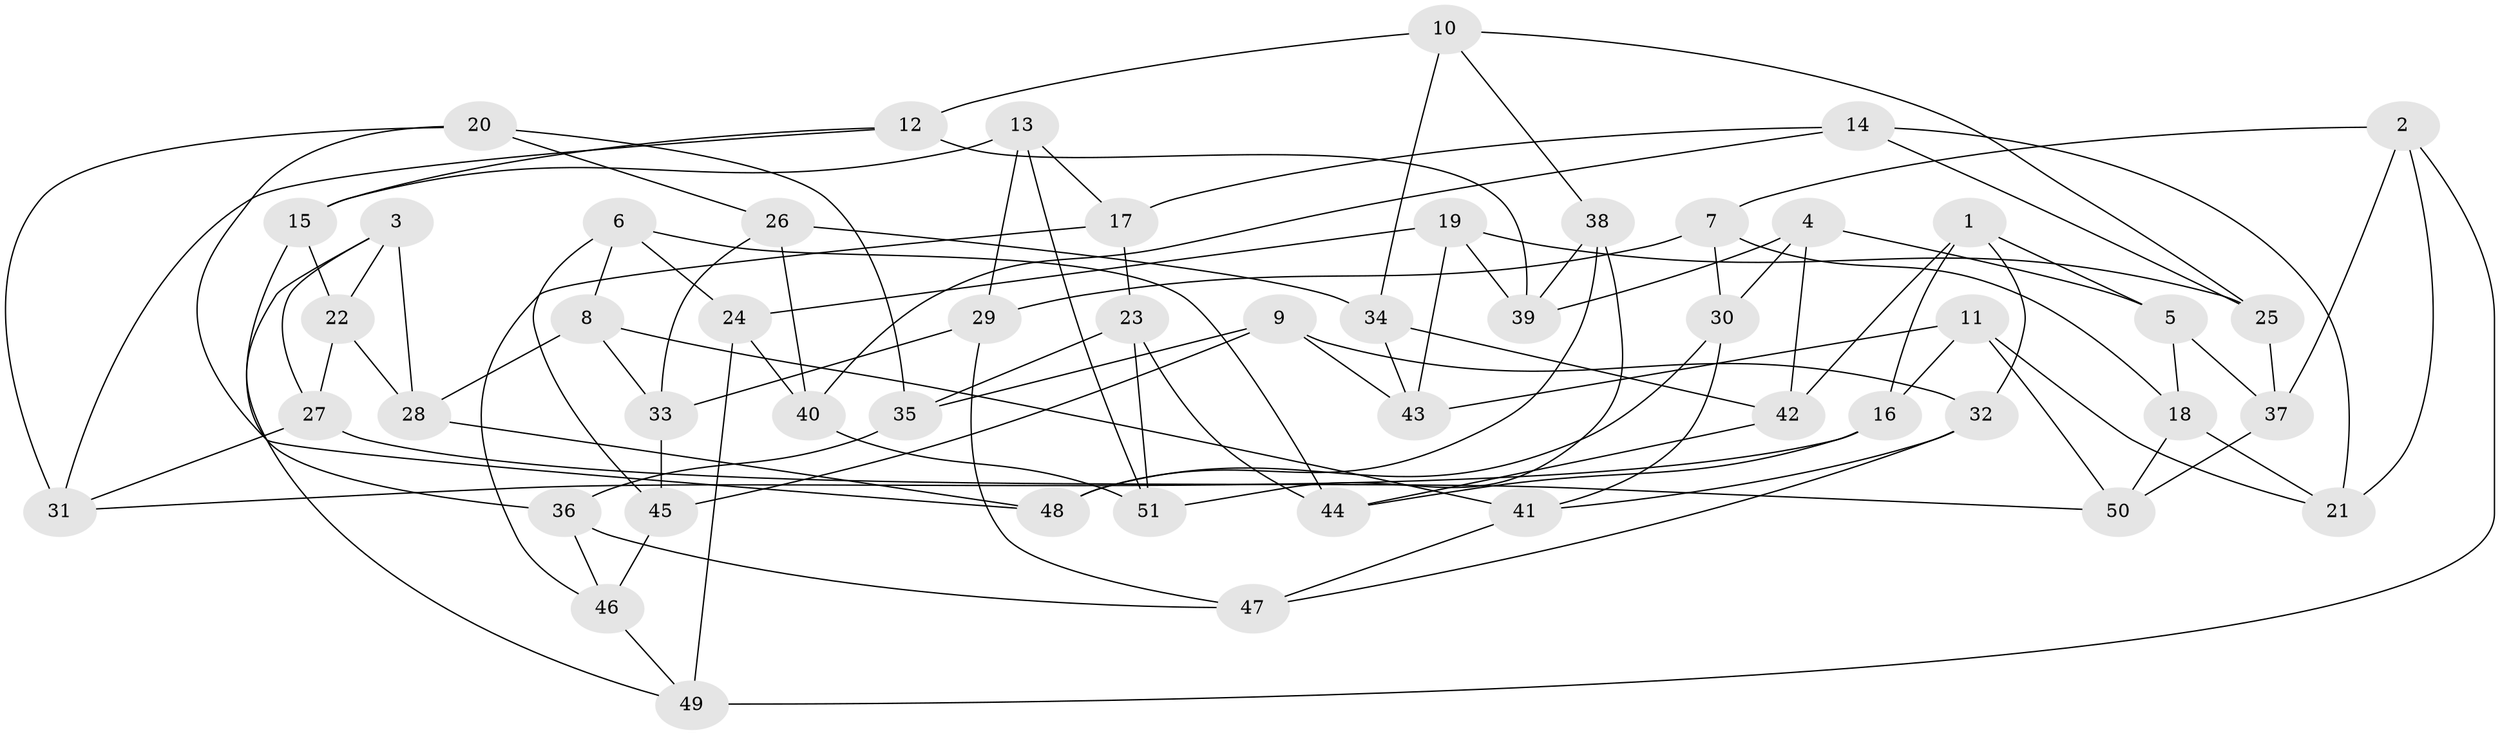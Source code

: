 // Generated by graph-tools (version 1.1) at 2025/50/03/09/25 03:50:46]
// undirected, 51 vertices, 102 edges
graph export_dot {
graph [start="1"]
  node [color=gray90,style=filled];
  1;
  2;
  3;
  4;
  5;
  6;
  7;
  8;
  9;
  10;
  11;
  12;
  13;
  14;
  15;
  16;
  17;
  18;
  19;
  20;
  21;
  22;
  23;
  24;
  25;
  26;
  27;
  28;
  29;
  30;
  31;
  32;
  33;
  34;
  35;
  36;
  37;
  38;
  39;
  40;
  41;
  42;
  43;
  44;
  45;
  46;
  47;
  48;
  49;
  50;
  51;
  1 -- 5;
  1 -- 16;
  1 -- 42;
  1 -- 32;
  2 -- 49;
  2 -- 21;
  2 -- 37;
  2 -- 7;
  3 -- 49;
  3 -- 22;
  3 -- 27;
  3 -- 28;
  4 -- 39;
  4 -- 42;
  4 -- 5;
  4 -- 30;
  5 -- 18;
  5 -- 37;
  6 -- 8;
  6 -- 24;
  6 -- 44;
  6 -- 45;
  7 -- 30;
  7 -- 18;
  7 -- 29;
  8 -- 33;
  8 -- 28;
  8 -- 41;
  9 -- 45;
  9 -- 35;
  9 -- 43;
  9 -- 32;
  10 -- 34;
  10 -- 25;
  10 -- 38;
  10 -- 12;
  11 -- 16;
  11 -- 50;
  11 -- 21;
  11 -- 43;
  12 -- 15;
  12 -- 31;
  12 -- 39;
  13 -- 29;
  13 -- 51;
  13 -- 17;
  13 -- 15;
  14 -- 40;
  14 -- 17;
  14 -- 25;
  14 -- 21;
  15 -- 36;
  15 -- 22;
  16 -- 31;
  16 -- 44;
  17 -- 23;
  17 -- 46;
  18 -- 21;
  18 -- 50;
  19 -- 39;
  19 -- 25;
  19 -- 24;
  19 -- 43;
  20 -- 26;
  20 -- 31;
  20 -- 35;
  20 -- 48;
  22 -- 28;
  22 -- 27;
  23 -- 51;
  23 -- 44;
  23 -- 35;
  24 -- 40;
  24 -- 49;
  25 -- 37;
  26 -- 33;
  26 -- 34;
  26 -- 40;
  27 -- 31;
  27 -- 50;
  28 -- 48;
  29 -- 33;
  29 -- 47;
  30 -- 41;
  30 -- 48;
  32 -- 41;
  32 -- 47;
  33 -- 45;
  34 -- 43;
  34 -- 42;
  35 -- 36;
  36 -- 47;
  36 -- 46;
  37 -- 50;
  38 -- 51;
  38 -- 48;
  38 -- 39;
  40 -- 51;
  41 -- 47;
  42 -- 44;
  45 -- 46;
  46 -- 49;
}
